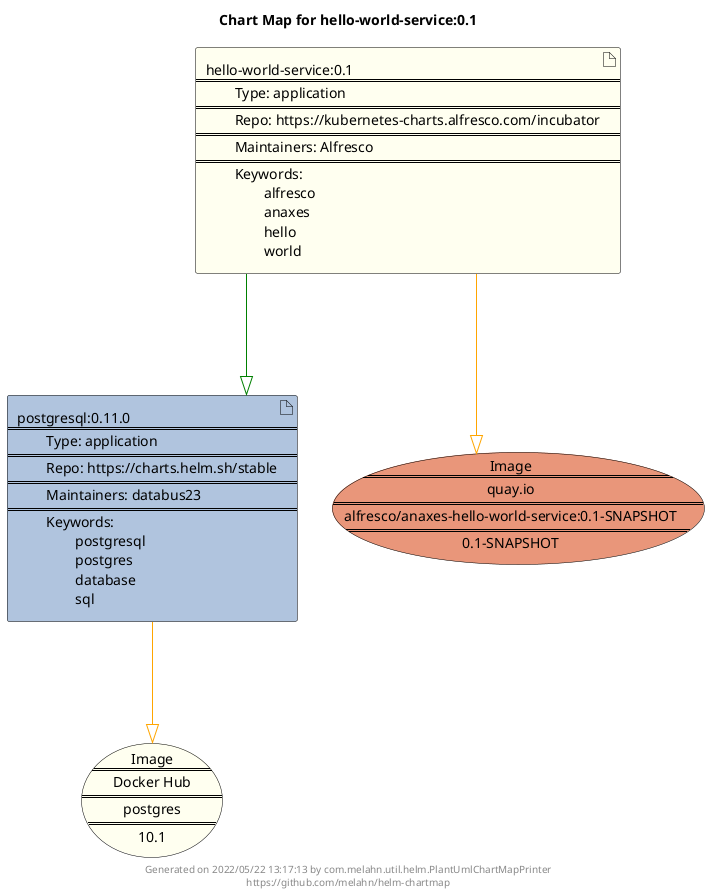@startuml
skinparam linetype ortho
skinparam backgroundColor white
skinparam usecaseBorderColor black
skinparam usecaseArrowColor LightSlateGray
skinparam artifactBorderColor black
skinparam artifactArrowColor LightSlateGray

title Chart Map for hello-world-service:0.1

'There are 2 referenced Helm Charts
artifact "postgresql:0.11.0\n====\n\tType: application\n====\n\tRepo: https://charts.helm.sh/stable\n====\n\tMaintainers: databus23\n====\n\tKeywords: \n\t\tpostgresql\n\t\tpostgres\n\t\tdatabase\n\t\tsql" as postgresql_0_11_0 #LightSteelBlue
artifact "hello-world-service:0.1\n====\n\tType: application\n====\n\tRepo: https://kubernetes-charts.alfresco.com/incubator\n====\n\tMaintainers: Alfresco\n====\n\tKeywords: \n\t\talfresco\n\t\tanaxes\n\t\thello\n\t\tworld" as hello_world_service_0_1 #Ivory

'There are 2 referenced Docker Images
usecase "Image\n====\nquay.io\n====\nalfresco/anaxes-hello-world-service:0.1-SNAPSHOT\n====\n0.1-SNAPSHOT" as quay_io_alfresco_anaxes_hello_world_service_0_1_SNAPSHOT #DarkSalmon
usecase "Image\n====\nDocker Hub\n====\npostgres\n====\n10.1" as postgres_10_1 #Ivory

'Chart Dependencies
hello_world_service_0_1--[#green]-|>postgresql_0_11_0
postgresql_0_11_0--[#orange]-|>postgres_10_1
hello_world_service_0_1--[#orange]-|>quay_io_alfresco_anaxes_hello_world_service_0_1_SNAPSHOT

center footer Generated on 2022/05/22 13:17:13 by com.melahn.util.helm.PlantUmlChartMapPrinter\nhttps://github.com/melahn/helm-chartmap
@enduml
